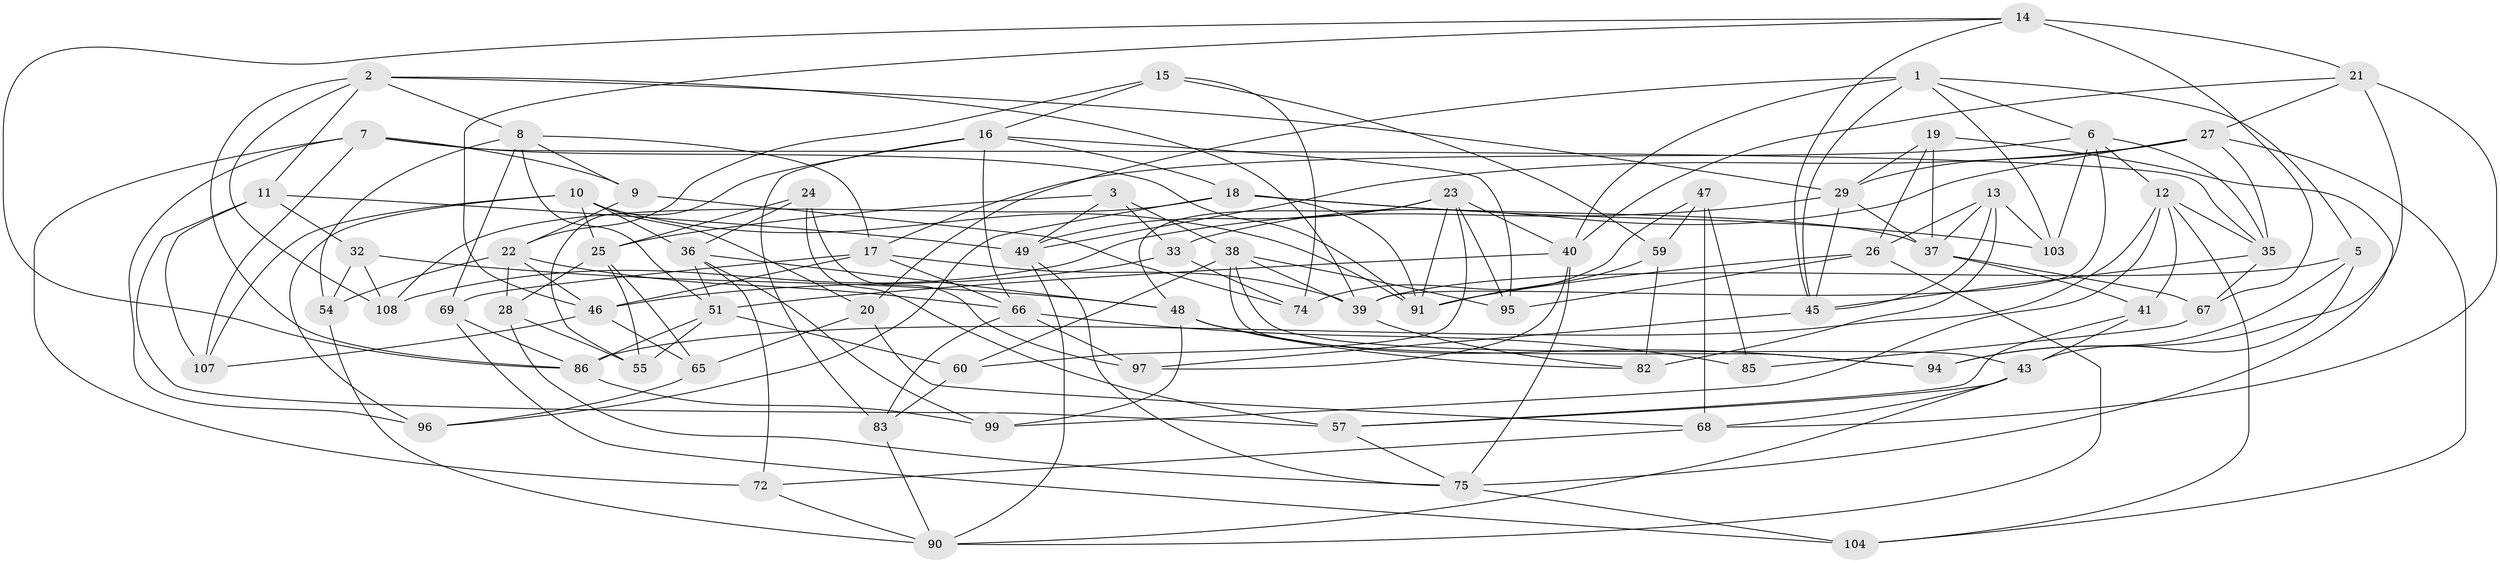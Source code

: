 // original degree distribution, {4: 1.0}
// Generated by graph-tools (version 1.1) at 2025/42/03/06/25 10:42:18]
// undirected, 72 vertices, 179 edges
graph export_dot {
graph [start="1"]
  node [color=gray90,style=filled];
  1 [super="+4"];
  2 [super="+61"];
  3;
  5;
  6 [super="+81"];
  7 [super="+76"];
  8 [super="+80"];
  9;
  10 [super="+31"];
  11 [super="+30"];
  12 [super="+102"];
  13 [super="+73"];
  14 [super="+88"];
  15;
  16 [super="+84"];
  17 [super="+52"];
  18 [super="+34"];
  19;
  20;
  21 [super="+71"];
  22 [super="+109"];
  23 [super="+92"];
  24;
  25 [super="+42"];
  26 [super="+44"];
  27 [super="+106"];
  28;
  29 [super="+70"];
  32;
  33;
  35 [super="+64"];
  36 [super="+53"];
  37 [super="+98"];
  38 [super="+62"];
  39 [super="+89"];
  40 [super="+50"];
  41;
  43 [super="+58"];
  45 [super="+93"];
  46 [super="+78"];
  47 [super="+110"];
  48 [super="+77"];
  49 [super="+56"];
  51 [super="+63"];
  54;
  55;
  57 [super="+112"];
  59;
  60;
  65;
  66 [super="+87"];
  67;
  68 [super="+79"];
  69;
  72;
  74;
  75 [super="+100"];
  82;
  83;
  85;
  86 [super="+101"];
  90 [super="+111"];
  91 [super="+105"];
  94;
  95;
  96;
  97;
  99;
  103;
  104;
  107;
  108;
  1 -- 6;
  1 -- 20;
  1 -- 40;
  1 -- 5;
  1 -- 45;
  1 -- 103;
  2 -- 86;
  2 -- 39;
  2 -- 8;
  2 -- 11;
  2 -- 108;
  2 -- 29;
  3 -- 49;
  3 -- 33;
  3 -- 25;
  3 -- 38;
  5 -- 43;
  5 -- 94;
  5 -- 39;
  6 -- 103;
  6 -- 12;
  6 -- 35;
  6 -- 39;
  6 -- 17;
  7 -- 72;
  7 -- 35;
  7 -- 107;
  7 -- 96;
  7 -- 9;
  7 -- 91;
  8 -- 17;
  8 -- 69;
  8 -- 54;
  8 -- 9;
  8 -- 51;
  9 -- 74;
  9 -- 22;
  10 -- 107;
  10 -- 36;
  10 -- 96;
  10 -- 25;
  10 -- 91;
  10 -- 20;
  11 -- 49;
  11 -- 57 [weight=2];
  11 -- 32;
  11 -- 107;
  12 -- 41;
  12 -- 104;
  12 -- 99;
  12 -- 35;
  12 -- 86;
  13 -- 103;
  13 -- 82;
  13 -- 26 [weight=2];
  13 -- 37;
  13 -- 45;
  14 -- 21 [weight=2];
  14 -- 46;
  14 -- 67;
  14 -- 45;
  14 -- 86;
  15 -- 59;
  15 -- 74;
  15 -- 22;
  15 -- 16;
  16 -- 83;
  16 -- 55;
  16 -- 18;
  16 -- 66;
  16 -- 95;
  17 -- 66;
  17 -- 46;
  17 -- 69;
  17 -- 39;
  18 -- 91;
  18 -- 103;
  18 -- 108;
  18 -- 96;
  18 -- 37;
  19 -- 75;
  19 -- 26;
  19 -- 29;
  19 -- 37;
  20 -- 65;
  20 -- 68;
  21 -- 40;
  21 -- 94;
  21 -- 27;
  21 -- 68;
  22 -- 46;
  22 -- 54;
  22 -- 28;
  22 -- 66;
  23 -- 60;
  23 -- 40;
  23 -- 48;
  23 -- 49;
  23 -- 95;
  23 -- 91;
  24 -- 25;
  24 -- 97;
  24 -- 36;
  24 -- 57;
  25 -- 65;
  25 -- 28;
  25 -- 55;
  26 -- 95;
  26 -- 90;
  26 -- 91;
  27 -- 35;
  27 -- 29;
  27 -- 104;
  27 -- 33;
  27 -- 49;
  28 -- 55;
  28 -- 75;
  29 -- 108;
  29 -- 45;
  29 -- 37;
  32 -- 54;
  32 -- 108;
  32 -- 48;
  33 -- 74;
  33 -- 46;
  35 -- 67;
  35 -- 45;
  36 -- 99;
  36 -- 48;
  36 -- 72;
  36 -- 51;
  37 -- 67;
  37 -- 41;
  38 -- 95;
  38 -- 94;
  38 -- 39;
  38 -- 43;
  38 -- 60;
  39 -- 82;
  40 -- 75;
  40 -- 51;
  40 -- 97;
  41 -- 43;
  41 -- 57;
  43 -- 90;
  43 -- 68;
  43 -- 57;
  45 -- 97;
  46 -- 65;
  46 -- 107;
  47 -- 85 [weight=2];
  47 -- 59;
  47 -- 74;
  47 -- 68 [weight=2];
  48 -- 82;
  48 -- 99;
  48 -- 94;
  49 -- 75;
  49 -- 90;
  51 -- 86;
  51 -- 55;
  51 -- 60;
  54 -- 90;
  57 -- 75;
  59 -- 82;
  59 -- 91;
  60 -- 83;
  65 -- 96;
  66 -- 97;
  66 -- 83;
  66 -- 85;
  67 -- 85;
  68 -- 72;
  69 -- 86;
  69 -- 104;
  72 -- 90;
  75 -- 104;
  83 -- 90;
  86 -- 99;
}
